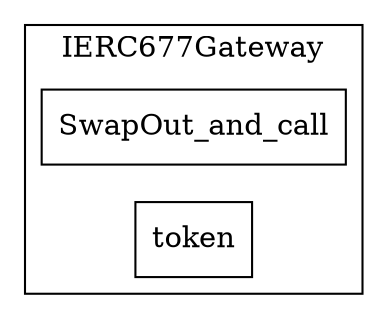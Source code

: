strict digraph {
rankdir="LR"
node [shape=box]
subgraph cluster_18_IERC677Gateway {
label = "IERC677Gateway"
"18_SwapOut_and_call" [label="SwapOut_and_call"]
"18_token" [label="token"]
}subgraph cluster_solidity {
label = "[Solidity]"
}
}